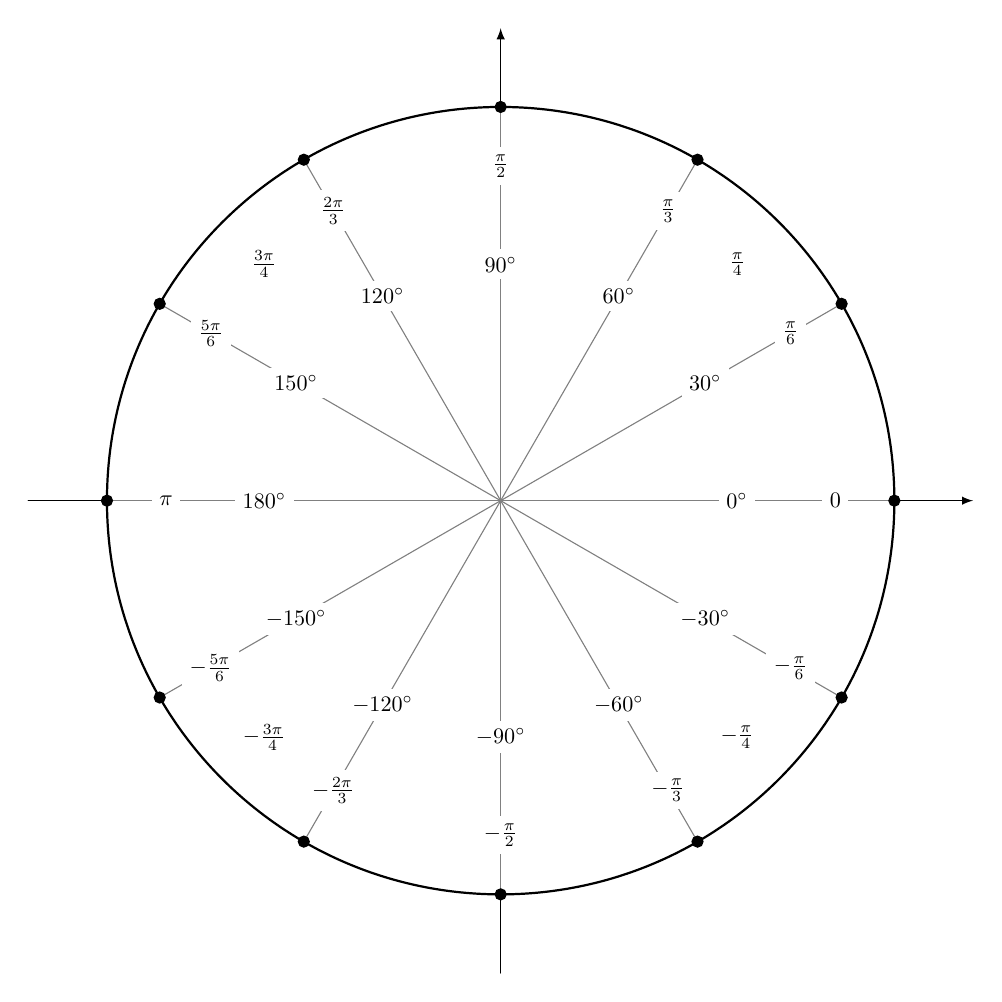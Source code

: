 \begin{tikzpicture}[scale=5,cap=round,>=latex]
 % Unit circle
% Author: Supreme Aryal
% A unit circle with cosine and sine values for some
% common angles.

        % draw the coordinates
        \draw[->] (-1.2cm,0cm) -- (1.2cm,0cm); % node[right,fill=white] {$x$};
        \draw[->] (0cm,-1.2cm) -- (0cm,1.2cm); % node[above,fill=white] {$y$};

        % draw the unit circle
        \draw[thick] (0cm,0cm) circle(1cm);

        \foreach \x in {-150, -120, ...,180} {
                % lines from center to point
                \draw[gray] (0cm,0cm) -- (\x:1cm);
                % dots at each point
                \filldraw[black] (\x:1cm) circle(0.4pt);
                % draw each angle in degrees
                \draw (\x:0.6cm) node[fill=white,scale=0.8] {$\x^\circ$};
        }

        % draw each angle in radians
        \foreach \x/\xtext in {
            30/\frac{\pi}{6},
            45/\frac{\pi}{4},
            60/\frac{\pi}{3},
            90/\frac{\pi}{2},
            120/\frac{2\pi}{3},
            135/\frac{3\pi}{4},
            150/\frac{5\pi}{6},
            180/\pi,
            210/-\frac{5\pi}{6},
            225/-\frac{3\pi}{4},
            240/-\frac{2\pi}{3},
            270/-\frac{\pi}{2},
            300/-\frac{\pi}{3},
            315/-\frac{\pi}{4},
            330/-\frac{\pi}{6},
            360/0}
                \draw (\x:0.85cm) node[fill=white,scale=0.8] {$\xtext$};

\end{tikzpicture}
